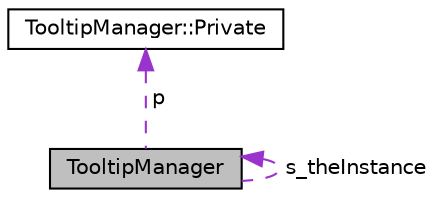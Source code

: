 digraph "TooltipManager"
{
 // INTERACTIVE_SVG=YES
  edge [fontname="Helvetica",fontsize="10",labelfontname="Helvetica",labelfontsize="10"];
  node [fontname="Helvetica",fontsize="10",shape=record];
  Node1 [label="TooltipManager",height=0.2,width=0.4,color="black", fillcolor="grey75", style="filled", fontcolor="black"];
  Node2 -> Node1 [dir="back",color="darkorchid3",fontsize="10",style="dashed",label=" p" ,fontname="Helvetica"];
  Node2 [label="TooltipManager::Private",height=0.2,width=0.4,color="black", fillcolor="white", style="filled",URL="$d1/d85/class_tooltip_manager_1_1_private.html"];
  Node1 -> Node1 [dir="back",color="darkorchid3",fontsize="10",style="dashed",label=" s_theInstance" ,fontname="Helvetica"];
}
